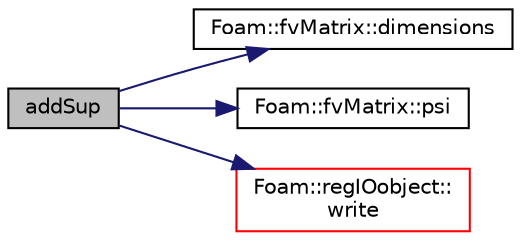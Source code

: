 digraph "addSup"
{
  bgcolor="transparent";
  edge [fontname="Helvetica",fontsize="10",labelfontname="Helvetica",labelfontsize="10"];
  node [fontname="Helvetica",fontsize="10",shape=record];
  rankdir="LR";
  Node816 [label="addSup",height=0.2,width=0.4,color="black", fillcolor="grey75", style="filled", fontcolor="black"];
  Node816 -> Node817 [color="midnightblue",fontsize="10",style="solid",fontname="Helvetica"];
  Node817 [label="Foam::fvMatrix::dimensions",height=0.2,width=0.4,color="black",URL="$a23173.html#ae432f961c8f2aeef6aa64fbbed5e70ea"];
  Node816 -> Node818 [color="midnightblue",fontsize="10",style="solid",fontname="Helvetica"];
  Node818 [label="Foam::fvMatrix::psi",height=0.2,width=0.4,color="black",URL="$a23173.html#a746a21ead7ed7561097637595338028c"];
  Node816 -> Node819 [color="midnightblue",fontsize="10",style="solid",fontname="Helvetica"];
  Node819 [label="Foam::regIOobject::\lwrite",height=0.2,width=0.4,color="red",URL="$a27441.html#ad48b7b943e88478c15879659cce7aebc",tooltip="Write using setting from DB. "];
}
